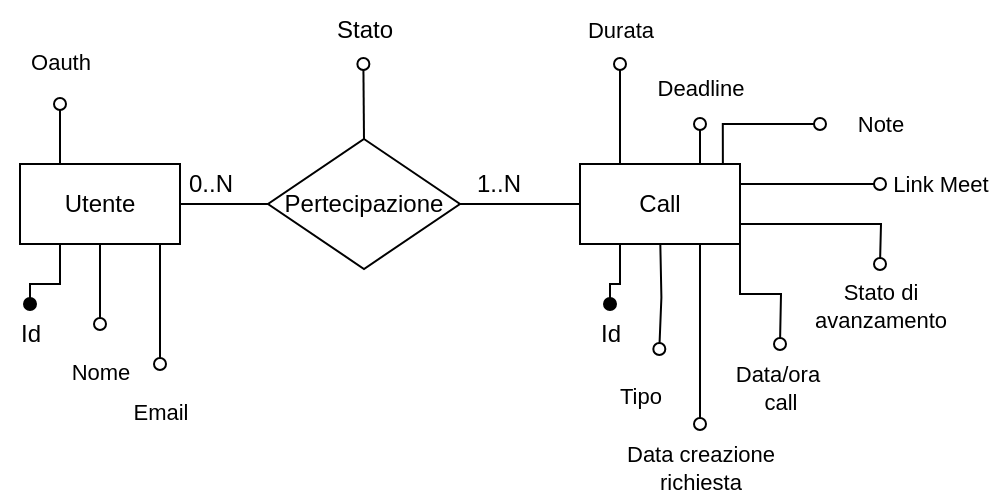 <mxfile version="28.0.7">
  <diagram name="Page-1" id="-zcWe5Lp7b_EXOkVILJz">
    <mxGraphModel dx="719" dy="419" grid="1" gridSize="10" guides="1" tooltips="1" connect="1" arrows="1" fold="1" page="1" pageScale="1" pageWidth="827" pageHeight="1169" math="0" shadow="0">
      <root>
        <mxCell id="0" />
        <mxCell id="1" parent="0" />
        <mxCell id="NnQS1V-7ankwr3iiXwla-4" style="edgeStyle=orthogonalEdgeStyle;rounded=0;orthogonalLoop=1;jettySize=auto;html=1;exitX=1;exitY=0.5;exitDx=0;exitDy=0;entryX=0;entryY=0.5;entryDx=0;entryDy=0;endArrow=none;endFill=0;" edge="1" parent="1" source="NnQS1V-7ankwr3iiXwla-1" target="NnQS1V-7ankwr3iiXwla-2">
          <mxGeometry relative="1" as="geometry" />
        </mxCell>
        <mxCell id="NnQS1V-7ankwr3iiXwla-11" style="edgeStyle=orthogonalEdgeStyle;rounded=0;orthogonalLoop=1;jettySize=auto;html=1;exitX=0.25;exitY=1;exitDx=0;exitDy=0;endArrow=oval;endFill=1;" edge="1" parent="1" source="NnQS1V-7ankwr3iiXwla-1" target="NnQS1V-7ankwr3iiXwla-10">
          <mxGeometry relative="1" as="geometry" />
        </mxCell>
        <mxCell id="NnQS1V-7ankwr3iiXwla-12" style="edgeStyle=orthogonalEdgeStyle;rounded=0;orthogonalLoop=1;jettySize=auto;html=1;exitX=0.5;exitY=1;exitDx=0;exitDy=0;endArrow=oval;endFill=0;" edge="1" parent="1" source="NnQS1V-7ankwr3iiXwla-1">
          <mxGeometry relative="1" as="geometry">
            <mxPoint x="110" y="300" as="targetPoint" />
          </mxGeometry>
        </mxCell>
        <mxCell id="NnQS1V-7ankwr3iiXwla-13" value="Nome" style="edgeLabel;html=1;align=center;verticalAlign=middle;resizable=0;points=[];" vertex="1" connectable="0" parent="NnQS1V-7ankwr3iiXwla-12">
          <mxGeometry x="0.889" relative="1" as="geometry">
            <mxPoint y="26" as="offset" />
          </mxGeometry>
        </mxCell>
        <mxCell id="NnQS1V-7ankwr3iiXwla-1" value="Utente" style="rounded=0;whiteSpace=wrap;html=1;" vertex="1" parent="1">
          <mxGeometry x="70" y="220" width="80" height="40" as="geometry" />
        </mxCell>
        <mxCell id="NnQS1V-7ankwr3iiXwla-29" style="edgeStyle=orthogonalEdgeStyle;rounded=0;orthogonalLoop=1;jettySize=auto;html=1;exitX=0.5;exitY=0;exitDx=0;exitDy=0;endArrow=oval;endFill=0;" edge="1" parent="1" source="NnQS1V-7ankwr3iiXwla-2">
          <mxGeometry relative="1" as="geometry">
            <mxPoint x="241.69" y="170" as="targetPoint" />
          </mxGeometry>
        </mxCell>
        <mxCell id="NnQS1V-7ankwr3iiXwla-2" value="Pertecipazione" style="rhombus;whiteSpace=wrap;html=1;" vertex="1" parent="1">
          <mxGeometry x="194" y="207.5" width="96" height="65" as="geometry" />
        </mxCell>
        <mxCell id="NnQS1V-7ankwr3iiXwla-3" value="Call" style="rounded=0;whiteSpace=wrap;html=1;" vertex="1" parent="1">
          <mxGeometry x="350" y="220" width="80" height="40" as="geometry" />
        </mxCell>
        <mxCell id="NnQS1V-7ankwr3iiXwla-5" style="edgeStyle=orthogonalEdgeStyle;rounded=0;orthogonalLoop=1;jettySize=auto;html=1;exitX=1;exitY=0.5;exitDx=0;exitDy=0;entryX=0;entryY=0.5;entryDx=0;entryDy=0;endArrow=none;endFill=0;" edge="1" parent="1" source="NnQS1V-7ankwr3iiXwla-2" target="NnQS1V-7ankwr3iiXwla-3">
          <mxGeometry relative="1" as="geometry">
            <mxPoint x="260" y="310" as="sourcePoint" />
            <mxPoint x="310" y="310" as="targetPoint" />
          </mxGeometry>
        </mxCell>
        <mxCell id="NnQS1V-7ankwr3iiXwla-6" value="0..N" style="text;html=1;align=center;verticalAlign=middle;resizable=0;points=[];autosize=1;strokeColor=none;fillColor=none;" vertex="1" parent="1">
          <mxGeometry x="140" y="215" width="50" height="30" as="geometry" />
        </mxCell>
        <mxCell id="NnQS1V-7ankwr3iiXwla-7" value="1..N" style="text;html=1;align=center;verticalAlign=middle;resizable=0;points=[];autosize=1;strokeColor=none;fillColor=none;" vertex="1" parent="1">
          <mxGeometry x="284" y="215" width="50" height="30" as="geometry" />
        </mxCell>
        <mxCell id="NnQS1V-7ankwr3iiXwla-10" value="Id" style="text;html=1;align=center;verticalAlign=middle;resizable=0;points=[];autosize=1;strokeColor=none;fillColor=none;" vertex="1" parent="1">
          <mxGeometry x="60" y="290" width="30" height="30" as="geometry" />
        </mxCell>
        <mxCell id="NnQS1V-7ankwr3iiXwla-14" style="edgeStyle=orthogonalEdgeStyle;rounded=0;orthogonalLoop=1;jettySize=auto;html=1;exitX=0.5;exitY=1;exitDx=0;exitDy=0;endArrow=oval;endFill=0;" edge="1" parent="1">
          <mxGeometry relative="1" as="geometry">
            <mxPoint x="140" y="320" as="targetPoint" />
            <mxPoint x="140" y="260" as="sourcePoint" />
          </mxGeometry>
        </mxCell>
        <mxCell id="NnQS1V-7ankwr3iiXwla-15" value="Email" style="edgeLabel;html=1;align=center;verticalAlign=middle;resizable=0;points=[];" vertex="1" connectable="0" parent="NnQS1V-7ankwr3iiXwla-14">
          <mxGeometry x="0.889" relative="1" as="geometry">
            <mxPoint y="27" as="offset" />
          </mxGeometry>
        </mxCell>
        <mxCell id="NnQS1V-7ankwr3iiXwla-16" style="edgeStyle=orthogonalEdgeStyle;rounded=0;orthogonalLoop=1;jettySize=auto;html=1;exitX=0.25;exitY=0;exitDx=0;exitDy=0;endArrow=oval;endFill=0;" edge="1" parent="1" source="NnQS1V-7ankwr3iiXwla-1">
          <mxGeometry relative="1" as="geometry">
            <mxPoint x="90" y="190" as="targetPoint" />
            <mxPoint x="200" y="310" as="sourcePoint" />
          </mxGeometry>
        </mxCell>
        <mxCell id="NnQS1V-7ankwr3iiXwla-17" value="Oauth" style="edgeLabel;html=1;align=center;verticalAlign=middle;resizable=0;points=[];" vertex="1" connectable="0" parent="NnQS1V-7ankwr3iiXwla-16">
          <mxGeometry x="0.889" relative="1" as="geometry">
            <mxPoint y="-23" as="offset" />
          </mxGeometry>
        </mxCell>
        <mxCell id="NnQS1V-7ankwr3iiXwla-18" style="edgeStyle=orthogonalEdgeStyle;rounded=0;orthogonalLoop=1;jettySize=auto;html=1;exitX=0.25;exitY=1;exitDx=0;exitDy=0;endArrow=oval;endFill=1;" edge="1" parent="1" target="NnQS1V-7ankwr3iiXwla-19" source="NnQS1V-7ankwr3iiXwla-3">
          <mxGeometry relative="1" as="geometry">
            <mxPoint x="340" y="380" as="sourcePoint" />
          </mxGeometry>
        </mxCell>
        <mxCell id="NnQS1V-7ankwr3iiXwla-19" value="Id" style="text;html=1;align=center;verticalAlign=middle;resizable=0;points=[];autosize=1;strokeColor=none;fillColor=none;" vertex="1" parent="1">
          <mxGeometry x="350" y="290" width="30" height="30" as="geometry" />
        </mxCell>
        <mxCell id="NnQS1V-7ankwr3iiXwla-20" style="edgeStyle=orthogonalEdgeStyle;rounded=0;orthogonalLoop=1;jettySize=auto;html=1;exitX=0.5;exitY=1;exitDx=0;exitDy=0;endArrow=oval;endFill=0;" edge="1" parent="1">
          <mxGeometry relative="1" as="geometry">
            <mxPoint x="389.66" y="312.5" as="targetPoint" />
            <mxPoint x="390.16" y="260" as="sourcePoint" />
          </mxGeometry>
        </mxCell>
        <mxCell id="NnQS1V-7ankwr3iiXwla-21" value="Tipo" style="edgeLabel;html=1;align=center;verticalAlign=middle;resizable=0;points=[];" vertex="1" connectable="0" parent="NnQS1V-7ankwr3iiXwla-20">
          <mxGeometry x="0.889" relative="1" as="geometry">
            <mxPoint x="-10" y="26" as="offset" />
          </mxGeometry>
        </mxCell>
        <mxCell id="NnQS1V-7ankwr3iiXwla-23" style="edgeStyle=orthogonalEdgeStyle;rounded=0;orthogonalLoop=1;jettySize=auto;html=1;exitX=0.75;exitY=1;exitDx=0;exitDy=0;endArrow=oval;endFill=0;" edge="1" parent="1" source="NnQS1V-7ankwr3iiXwla-3">
          <mxGeometry relative="1" as="geometry">
            <mxPoint x="410" y="350" as="targetPoint" />
            <mxPoint x="480.5" y="340" as="sourcePoint" />
          </mxGeometry>
        </mxCell>
        <mxCell id="NnQS1V-7ankwr3iiXwla-24" value="Data creazione&lt;br&gt;richiesta" style="edgeLabel;html=1;align=center;verticalAlign=middle;resizable=0;points=[];" vertex="1" connectable="0" parent="NnQS1V-7ankwr3iiXwla-23">
          <mxGeometry x="0.889" relative="1" as="geometry">
            <mxPoint y="27" as="offset" />
          </mxGeometry>
        </mxCell>
        <mxCell id="NnQS1V-7ankwr3iiXwla-25" style="edgeStyle=orthogonalEdgeStyle;rounded=0;orthogonalLoop=1;jettySize=auto;html=1;exitX=1;exitY=1;exitDx=0;exitDy=0;endArrow=oval;endFill=0;" edge="1" parent="1" source="NnQS1V-7ankwr3iiXwla-3">
          <mxGeometry relative="1" as="geometry">
            <mxPoint x="450" y="310" as="targetPoint" />
            <mxPoint x="550.5" y="360" as="sourcePoint" />
          </mxGeometry>
        </mxCell>
        <mxCell id="NnQS1V-7ankwr3iiXwla-26" value="Data/ora&amp;nbsp;&lt;div&gt;call&lt;/div&gt;" style="edgeLabel;html=1;align=center;verticalAlign=middle;resizable=0;points=[];" vertex="1" connectable="0" parent="NnQS1V-7ankwr3iiXwla-25">
          <mxGeometry x="0.889" relative="1" as="geometry">
            <mxPoint y="26" as="offset" />
          </mxGeometry>
        </mxCell>
        <mxCell id="NnQS1V-7ankwr3iiXwla-27" style="edgeStyle=orthogonalEdgeStyle;rounded=0;orthogonalLoop=1;jettySize=auto;html=1;exitX=1;exitY=0.75;exitDx=0;exitDy=0;endArrow=oval;endFill=0;" edge="1" parent="1" source="NnQS1V-7ankwr3iiXwla-3">
          <mxGeometry relative="1" as="geometry">
            <mxPoint x="500" y="270" as="targetPoint" />
            <mxPoint x="590" y="310" as="sourcePoint" />
          </mxGeometry>
        </mxCell>
        <mxCell id="NnQS1V-7ankwr3iiXwla-28" value="Stato di &lt;br&gt;avanzamento" style="edgeLabel;html=1;align=center;verticalAlign=middle;resizable=0;points=[];" vertex="1" connectable="0" parent="NnQS1V-7ankwr3iiXwla-27">
          <mxGeometry x="0.889" relative="1" as="geometry">
            <mxPoint y="26" as="offset" />
          </mxGeometry>
        </mxCell>
        <mxCell id="NnQS1V-7ankwr3iiXwla-30" value="Stato" style="text;html=1;align=center;verticalAlign=middle;resizable=0;points=[];autosize=1;strokeColor=none;fillColor=none;" vertex="1" parent="1">
          <mxGeometry x="217" y="138" width="50" height="30" as="geometry" />
        </mxCell>
        <mxCell id="NnQS1V-7ankwr3iiXwla-31" style="edgeStyle=orthogonalEdgeStyle;rounded=0;orthogonalLoop=1;jettySize=auto;html=1;exitX=0.25;exitY=0;exitDx=0;exitDy=0;endArrow=oval;endFill=0;" edge="1" parent="1" source="NnQS1V-7ankwr3iiXwla-3">
          <mxGeometry relative="1" as="geometry">
            <mxPoint x="370" y="170" as="targetPoint" />
            <mxPoint x="540" y="260" as="sourcePoint" />
          </mxGeometry>
        </mxCell>
        <mxCell id="NnQS1V-7ankwr3iiXwla-32" value="Durata" style="edgeLabel;html=1;align=center;verticalAlign=middle;resizable=0;points=[];" vertex="1" connectable="0" parent="NnQS1V-7ankwr3iiXwla-31">
          <mxGeometry x="0.889" relative="1" as="geometry">
            <mxPoint y="-20" as="offset" />
          </mxGeometry>
        </mxCell>
        <mxCell id="NnQS1V-7ankwr3iiXwla-34" style="edgeStyle=orthogonalEdgeStyle;rounded=0;orthogonalLoop=1;jettySize=auto;html=1;exitX=0.5;exitY=0;exitDx=0;exitDy=0;endArrow=oval;endFill=0;" edge="1" parent="1" source="NnQS1V-7ankwr3iiXwla-3">
          <mxGeometry relative="1" as="geometry">
            <mxPoint x="410" y="200" as="targetPoint" />
            <mxPoint x="500" y="240" as="sourcePoint" />
          </mxGeometry>
        </mxCell>
        <mxCell id="NnQS1V-7ankwr3iiXwla-35" value="Deadline" style="edgeLabel;html=1;align=center;verticalAlign=middle;resizable=0;points=[];" vertex="1" connectable="0" parent="NnQS1V-7ankwr3iiXwla-34">
          <mxGeometry x="0.889" relative="1" as="geometry">
            <mxPoint y="-20" as="offset" />
          </mxGeometry>
        </mxCell>
        <mxCell id="NnQS1V-7ankwr3iiXwla-36" style="edgeStyle=orthogonalEdgeStyle;rounded=0;orthogonalLoop=1;jettySize=auto;html=1;exitX=1;exitY=0.25;exitDx=0;exitDy=0;endArrow=oval;endFill=0;" edge="1" parent="1" source="NnQS1V-7ankwr3iiXwla-3">
          <mxGeometry relative="1" as="geometry">
            <mxPoint x="500" y="230" as="targetPoint" />
            <mxPoint x="570" y="290" as="sourcePoint" />
          </mxGeometry>
        </mxCell>
        <mxCell id="NnQS1V-7ankwr3iiXwla-37" value="Link Meet" style="edgeLabel;html=1;align=center;verticalAlign=middle;resizable=0;points=[];" vertex="1" connectable="0" parent="NnQS1V-7ankwr3iiXwla-36">
          <mxGeometry x="0.889" relative="1" as="geometry">
            <mxPoint x="34" as="offset" />
          </mxGeometry>
        </mxCell>
        <mxCell id="NnQS1V-7ankwr3iiXwla-38" style="edgeStyle=orthogonalEdgeStyle;rounded=0;orthogonalLoop=1;jettySize=auto;html=1;exitX=0.893;exitY=0.008;exitDx=0;exitDy=0;endArrow=oval;endFill=0;exitPerimeter=0;" edge="1" parent="1" source="NnQS1V-7ankwr3iiXwla-3">
          <mxGeometry relative="1" as="geometry">
            <mxPoint x="470" y="200" as="targetPoint" />
            <mxPoint x="530" y="190" as="sourcePoint" />
            <Array as="points">
              <mxPoint x="421" y="200" />
            </Array>
          </mxGeometry>
        </mxCell>
        <mxCell id="NnQS1V-7ankwr3iiXwla-39" value="Note" style="edgeLabel;html=1;align=center;verticalAlign=middle;resizable=0;points=[];" vertex="1" connectable="0" parent="NnQS1V-7ankwr3iiXwla-38">
          <mxGeometry x="0.889" relative="1" as="geometry">
            <mxPoint x="34" as="offset" />
          </mxGeometry>
        </mxCell>
      </root>
    </mxGraphModel>
  </diagram>
</mxfile>
